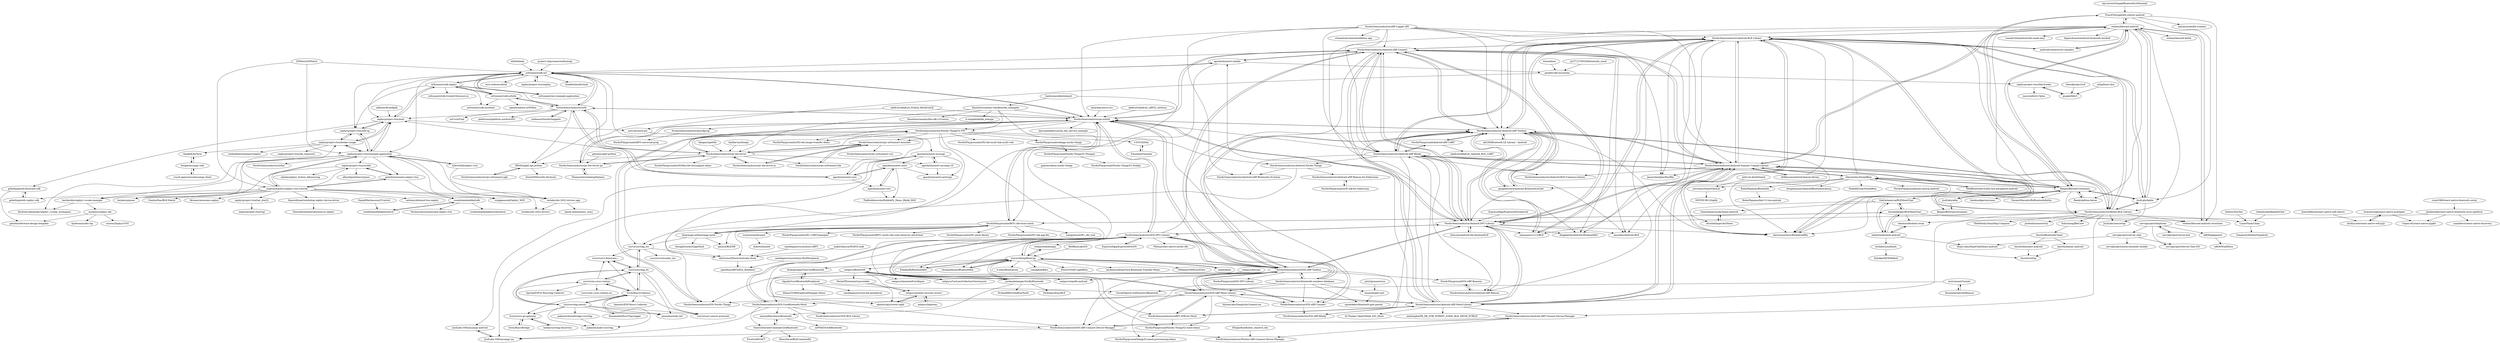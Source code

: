 digraph G {
"kai-morich/SimpleBluetoothLeTerminal" -> "PunchThrough/ble-starter-android" ["e"=1]
"nrfconnect/sdk-zephyr" -> "nrfconnect/sdk-nrfxlib"
"nrfconnect/sdk-zephyr" -> "nrfconnect/sdk-nrf"
"nrfconnect/sdk-zephyr" -> "nrfconnect/sdk-mcuboot"
"nrfconnect/sdk-zephyr" -> "zephyrproject-rtos/west"
"nrfconnect/sdk-zephyr" -> "nrfconnect/ncs-example-application"
"nrfconnect/sdk-zephyr" -> "zephyrproject-rtos/sdk-ng"
"nrfconnect/sdk-zephyr" -> "NordicSemiconductor/nrfx"
"nrfconnect/sdk-zephyr" -> "nrfconnect/sdk-trusted-firmware-m"
"nrfconnect/sdk-nrf" -> "nrfconnect/sdk-zephyr"
"nrfconnect/sdk-nrf" -> "nrfconnect/sdk-nrfxlib"
"nrfconnect/sdk-nrf" -> "mcu-tools/mcuboot" ["e"=1]
"nrfconnect/sdk-nrf" -> "zephyrproject-rtos/zephyr" ["e"=1]
"nrfconnect/sdk-nrf" -> "NordicSemiconductor/nrfx"
"nrfconnect/sdk-nrf" -> "zephyrproject-rtos/example-application"
"nrfconnect/sdk-nrf" -> "apache/mynewt-nimble" ["e"=1]
"nrfconnect/sdk-nrf" -> "NordicSemiconductor/pc-nrfutil"
"nrfconnect/sdk-nrf" -> "zephyrproject-rtos/west"
"nrfconnect/sdk-nrf" -> "bluekitchen/btstack" ["e"=1]
"nrfconnect/sdk-nrf" -> "NordicSemiconductor/Android-nRF-Connect"
"nrfconnect/sdk-nrf" -> "apache/mynewt-core" ["e"=1]
"nrfconnect/sdk-nrf" -> "IRNAS/ppk2-api-python"
"nrfconnect/sdk-nrf" -> "nrfconnect/ncs-example-application"
"nrfconnect/sdk-nrf" -> "zephyrproject-rtos/sdk-ng"
"NordicSemiconductor/Android-BLE-Library" -> "NordicSemiconductor/Android-Scanner-Compat-Library"
"NordicSemiconductor/Android-BLE-Library" -> "NordicSemiconductor/Android-nRF-Toolbox"
"NordicSemiconductor/Android-BLE-Library" -> "dariuszseweryn/RxAndroidBle" ["e"=1]
"NordicSemiconductor/Android-BLE-Library" -> "NordicSemiconductor/Android-nRF-Connect"
"NordicSemiconductor/Android-BLE-Library" -> "NordicSemiconductor/Kotlin-BLE-Library"
"NordicSemiconductor/Android-BLE-Library" -> "Jasonchenlijian/FastBle" ["e"=1]
"NordicSemiconductor/Android-BLE-Library" -> "NordicSemiconductor/Android-DFU-Library"
"NordicSemiconductor/Android-BLE-Library" -> "dingjikerbo/Android-BluetoothKit" ["e"=1]
"NordicSemiconductor/Android-BLE-Library" -> "NordicSemiconductor/Android-nRF-Blinky"
"NordicSemiconductor/Android-BLE-Library" -> "aicareles/Android-BLE" ["e"=1]
"NordicSemiconductor/Android-BLE-Library" -> "weliem/blessed-android"
"NordicSemiconductor/Android-BLE-Library" -> "JuulLabs/kable" ["e"=1]
"NordicSemiconductor/Android-BLE-Library" -> "android/connectivity-samples" ["e"=1]
"NordicSemiconductor/Android-BLE-Library" -> "xiaoyaoyou1212/BLE" ["e"=1]
"NordicSemiconductor/Android-BLE-Library" -> "NordicSemiconductor/Android-nRF-Mesh-Library"
"NordicPlayground/Nordic-Thingy52-mesh-demo" -> "NordicPlayground/thingy52-mesh-provisioning-demo"
"NordicSemiconductor/nRF-Logger-API" -> "NordicSemiconductor/Android-nRF-Toolbox"
"NordicSemiconductor/nRF-Logger-API" -> "NordicSemiconductor/Android-nRF-Blinky"
"NordicSemiconductor/nRF-Logger-API" -> "NordicSemiconductor/Android-nRF-Connect"
"NordicSemiconductor/nRF-Logger-API" -> "NordicSemiconductor/Android-Scanner-Compat-Library"
"NordicSemiconductor/nRF-Logger-API" -> "NordicSemiconductor/Android-nRF-Bluetooth-LE-Joiner"
"NordicSemiconductor/nRF-Logger-API" -> "NordicSemiconductor/Android-DFU-Library"
"NordicSemiconductor/nRF-Logger-API" -> "urbandroid-team/dontkillmy-app" ["e"=1]
"NordicSemiconductor/nRF-Logger-API" -> "NordicSemiconductor/Android-BLE-Library"
"NordicSemiconductor/nRF-Logger-API" -> "NordicSemiconductor/Android-nRF-Beacon"
"NordicSemiconductor/nRF-Logger-API" -> "NordicSemiconductor/pc-nrfutil"
"netguru/CarLensCollectionViewLayout" -> "netguru/BlueSwift" ["e"=1]
"NordicSemiconductor/pc-nrfconnect-ppk" -> "IRNAS/ppk2-api-python"
"zephyrproject-rtos/west" -> "zephyrproject-rtos/sdk-ng"
"zephyrproject-rtos/west" -> "zephyrproject-rtos/docker-image"
"zephyrproject-rtos/west" -> "zephyrproject-rtos/example-application"
"zephyrproject-rtos/west" -> "nrfconnect/sdk-zephyr"
"zephyrproject-rtos/west" -> "auto-pts/auto-pts"
"zephyrproject-rtos/west" -> "golioth/golioth-firmware-sdk"
"nrfconnect/sdk-nrfxlib" -> "nrfconnect/sdk-zephyr"
"nrfconnect/sdk-nrfxlib" -> "nrfconnect/sdk-mcuboot"
"nrfconnect/sdk-nrfxlib" -> "NordicSemiconductor/nrfx"
"nrfconnect/sdk-nrfxlib" -> "nrfconnect/sdk-nrf"
"nrfconnect/sdk-nrfxlib" -> "openthread/ot-nrf528xx" ["e"=1]
"zephyrproject-rtos/hal_stm32" -> "zephyrproject-rtos/lvgl"
"apache/mynewt-nimble" -> "nrfconnect/sdk-nrf" ["e"=1]
"apache/mynewt-nimble" -> "packetcraft-inc/stacks" ["e"=1]
"apache/mynewt-nimble" -> "NordicSemiconductor/nRF5-SDK-for-Mesh" ["e"=1]
"apache/mynewt-nimble" -> "NordicSemiconductor/Android-nRF-Connect" ["e"=1]
"IanHarvey/bluepy" -> "NordicSemiconductor/pc-ble-driver" ["e"=1]
"noble/bleno" -> "troystribling/BlueCap" ["e"=1]
"relatedcode/RelatedChat" -> "LunarFlash/Chaty" ["e"=1]
"hbldh/bleak" -> "nrfconnect/sdk-nrf" ["e"=1]
"alt236/Bluetooth-LE-Library---Android" -> "NordicSemiconductor/Android-nRF-Toolbox" ["e"=1]
"thesofproject/sof" -> "google/liblc3" ["e"=1]
"NordicSemiconductor/nRF5-SDK-for-Mesh" -> "NordicSemiconductor/Android-nRF-Mesh-Library"
"NordicSemiconductor/nRF5-SDK-for-Mesh" -> "NordicSemiconductor/IOS-nRF-Mesh-Library"
"NordicSemiconductor/nRF5-SDK-for-Mesh" -> "NordicPlayground/Nordic-Thingy52-mesh-demo"
"weliem/blessed-android" -> "weliem/blessed-android-coroutines"
"weliem/blessed-android" -> "NordicSemiconductor/Android-BLE-Library"
"weliem/blessed-android" -> "JuulLabs/kable" ["e"=1]
"weliem/blessed-android" -> "PunchThrough/ble-starter-android"
"weliem/blessed-android" -> "NordicSemiconductor/Android-Scanner-Compat-Library"
"weliem/blessed-android" -> "weliem/blessed-kotlin"
"weliem/blessed-android" -> "dariuszseweryn/RxAndroidBle" ["e"=1]
"weliem/blessed-android" -> "Beepiz/BleGattCoroutines"
"weliem/blessed-android" -> "android/connectivity-samples" ["e"=1]
"weliem/blessed-android" -> "NordicSemiconductor/Android-nRF-Blinky"
"weliem/blessed-android" -> "NordicSemiconductor/Kotlin-BLE-Library"
"weliem/blessed-android" -> "Reedyuk/blue-falcon" ["e"=1]
"weliem/blessed-android" -> "LeandroSQ/android-ble-made-easy"
"weliem/blessed-android" -> "NordicSemiconductor/Android-nRF-Toolbox"
"weliem/blessed-android" -> "bignerdranch/android-bluetooth-testbed" ["e"=1]
"Beepiz/BleGattCoroutines" -> "JuulLabs/able"
"Beepiz/BleGattCoroutines" -> "JuulLabs/kable" ["e"=1]
"Beepiz/BleGattCoroutines" -> "Beepiz/BleScanCoroutines"
"Beepiz/BleGattCoroutines" -> "PunchThrough/ble-starter-android"
"Beepiz/BleGattCoroutines" -> "iDevicesInc/SweetBlue"
"Beepiz/BleGattCoroutines" -> "Reedyuk/blue-falcon" ["e"=1]
"Beepiz/BleGattCoroutines" -> "weliem/blessed-android-coroutines"
"Beepiz/BleGattCoroutines" -> "NordicSemiconductor/Android-Scanner-Compat-Library"
"Beepiz/BleGattCoroutines" -> "NordicSemiconductor/Android-BLE-Library"
"Beepiz/BleGattCoroutines" -> "weliem/blessed-android"
"Beepiz/BleGattCoroutines" -> "dariuszseweryn/RxAndroidBle" ["e"=1]
"Beepiz/BleGattCoroutines" -> "fondesa/kpermissions" ["e"=1]
"Beepiz/BleGattCoroutines" -> "VincentMasselis/RxBluetoothKotlin"
"ruuvi/com.ruuvi.station" -> "ruuvi/com.ruuvi.station.ios"
"ruuvi/com.ruuvi.station" -> "ruuvi/ruuvi.firmware.c"
"ruuvi/com.ruuvi.station" -> "ruuvi/ruuvitag_fw"
"ruuvi/com.ruuvi.station" -> "Scrin/RuuviCollector"
"ruuvi/com.ruuvi.station" -> "hpirila/ESP32-Ruuvitag-Collector"
"NordicSemiconductor/IOS-nRF-Mesh-Library" -> "NordicSemiconductor/Android-nRF-Mesh-Library"
"NordicSemiconductor/IOS-nRF-Mesh-Library" -> "NordicSemiconductor/nRF5-SDK-for-Mesh"
"NordicSemiconductor/IOS-nRF-Mesh-Library" -> "NordicSemiconductor/IOS-nRF-Toolbox"
"NordicSemiconductor/IOS-nRF-Mesh-Library" -> "NordicSemiconductor/IOS-DFU-Library"
"NordicSemiconductor/IOS-nRF-Mesh-Library" -> "NordicPlayground/Nordic-Thingy52-mesh-demo"
"NordicSemiconductor/IOS-nRF-Mesh-Library" -> "NordicSemiconductor/IOS-Nordic-Thingy"
"NordicSemiconductor/IOS-nRF-Mesh-Library" -> "NordicSemiconductor/IOS-CoreBluetooth-Mock"
"NordicSemiconductor/IOS-nRF-Mesh-Library" -> "NordicSemiconductor/IOS-nRF-Connect"
"NordicSemiconductor/IOS-nRF-Mesh-Library" -> "SiliconLabs/SimplicityConnect-ios" ["e"=1]
"NordicSemiconductor/IOS-nRF-Mesh-Library" -> "NordicPlayground/thingy52-mesh-provisioning-demo"
"NordicSemiconductor/Android-nRF-Mesh-Library" -> "NordicSemiconductor/IOS-nRF-Mesh-Library"
"NordicSemiconductor/Android-nRF-Mesh-Library" -> "NordicSemiconductor/nRF5-SDK-for-Mesh"
"NordicSemiconductor/Android-nRF-Mesh-Library" -> "NordicSemiconductor/Android-Scanner-Compat-Library"
"NordicSemiconductor/Android-nRF-Mesh-Library" -> "NordicSemiconductor/Android-DFU-Library"
"NordicSemiconductor/Android-nRF-Mesh-Library" -> "NordicSemiconductor/Android-BLE-Library"
"NordicSemiconductor/Android-nRF-Mesh-Library" -> "NordicSemiconductor/Android-nRF-Toolbox"
"NordicSemiconductor/Android-nRF-Mesh-Library" -> "NordicSemiconductor/Android-nRF-Connect"
"NordicSemiconductor/Android-nRF-Mesh-Library" -> "NordicSemiconductor/Android-nRF-Blinky"
"NordicSemiconductor/Android-nRF-Mesh-Library" -> "NordicSemiconductor/Android-nRF-Connect-Device-Manager"
"NordicSemiconductor/Android-nRF-Mesh-Library" -> "NordicSemiconductor/Kotlin-BLE-Library"
"NordicSemiconductor/Android-nRF-Mesh-Library" -> "xiaolongba/HX_DK_FOR_NORDIC_52840_BLE_MESH_PUBLIC" ["e"=1]
"NordicSemiconductor/Android-nRF-Mesh-Library" -> "apache/mynewt-nimble" ["e"=1]
"NordicSemiconductor/Android-nRF-Mesh-Library" -> "Ai-Thinker-Open/Telink_SIG_Mesh" ["e"=1]
"zephyrproject-rtos/docker-image" -> "zephyrproject-rtos/example-application"
"zephyrproject-rtos/docker-image" -> "thedjnK/AuTerm"
"zephyrproject-rtos/docker-image" -> "zephyrproject-rtos/sdk-ng"
"zephyrproject-rtos/docker-image" -> "embeddedcontainers/zephyr"
"zephyrproject-rtos/docker-image" -> "zephyrproject-rtos/west"
"zephyrproject-rtos/docker-image" -> "zephyrproject-rtos/hal_espressif"
"pakastin/homebridge-ruuvitag" -> "pakastin/node-ruuvitag"
"JuulLabs-OSS/mcumgr-android" -> "JuulLabs-OSS/mcumgr-ios"
"zephyrproject-rtos/zscilib" -> "ubieda/zephyr_button_debouncing"
"zephyrproject-rtos/zscilib" -> "teslabs/spinner"
"zephyrproject-rtos/zscilib" -> "golioth/awesome-zephyr-rtos"
"zephyrproject-rtos/zscilib" -> "albsod/pinetime-hypnos" ["e"=1]
"servalproject/batphone" -> "servalproject/serval-dna"
"servalproject/batphone" -> "servalproject/serval_chat"
"servalproject/batphone" -> "servalproject/Serval-Chat-iOS"
"servalproject/batphone" -> "n8fr8/gilgamesh"
"JuulLabs/able" -> "Beepiz/BleGattCoroutines"
"JuulLabs/able" -> "Beepiz/BleScanCoroutines"
"kirillzyusko/react-native-wifi-p2p" -> "lwansbrough/react-native-multipeer"
"NordicPlayground/Nordic-Thingy52-Thingyjs" -> "gamnes/alexa-nordic-thingy"
"NordicPlayground/Nordic-Thingy52-Thingyjs" -> "NordicPlayground/Nordic-Thingy52-Nodejs"
"I-SYST/EHAL" -> "IOsonata/IOsonata"
"IOsonata/IOsonata" -> "I-SYST/EHAL"
"netguru/BlueSwift" -> "netguru/repolib-android"
"netguru/BlueSwift" -> "netguru/mobile-security-review"
"netguru/BlueSwift" -> "netguru/CarLensCollectionViewLayout" ["e"=1]
"netguru/BlueSwift" -> "netguru/AnimatedCardInput"
"netguru/BlueSwift" -> "MichalTKwiecien/Layoutable"
"netguru/BlueSwift" -> "akashivskyy/wwdc-sight"
"netguru/BlueSwift" -> "jordanebelanger/SwiftyBluetooth"
"netguru/Kissme" -> "netguru/repolib-android" ["e"=1]
"ThomasGerstenberg/blatann" -> "NordicSemiconductor/pc-ble-driver-py"
"NordicSemiconductor/nrfx" -> "nrfconnect/sdk-nrfxlib"
"NordicSemiconductor/nrfx" -> "nrfconnect/sdk-nrf"
"NordicSemiconductor/nrfx" -> "andenore/NordicSnippets" ["e"=1]
"NordicSemiconductor/nrfx" -> "nrf-rs/nrf-hal" ["e"=1]
"NordicSemiconductor/nrfx" -> "apache/mynewt-core" ["e"=1]
"NordicSemiconductor/nrfx" -> "IRNAS/ppk2-api-python"
"NordicSemiconductor/nrfx" -> "NordicSemiconductor/pc-nrfutil"
"NordicSemiconductor/nrfx" -> "NordicSemiconductor/pc-ble-driver"
"NordicSemiconductor/nrfx" -> "platformio/platform-nordicnrf52" ["e"=1]
"NordicSemiconductor/nrfx" -> "zephyrproject-rtos/west"
"apache/mynewt-mcumgr" -> "apache/mynewt-mcumgr-cli"
"apache/mynewt-mcumgr" -> "apache/mynewt-newtmgr"
"apache/mynewt-mcumgr" -> "JuulLabs-OSS/mcumgr-android"
"apache/mynewt-mcumgr" -> "JuulLabs-OSS/mcumgr-ios"
"apache/mynewt-mcumgr" -> "apache/mynewt-newt"
"Decemberlabs/AltBeacon" -> "Instrument/Vicinity"
"tylerwhall/zephyr-rust" -> "zephyrproject-rtos/example-application" ["e"=1]
"tylerwhall/zephyr-rust" -> "teslabs/zds-2022-drivers-app" ["e"=1]
"crownstone/bluenet" -> "dobots/bluenet"
"movisens/SmartGattLib" -> "SINTEF-9012/bglib"
"servalproject/serval-dna" -> "servalproject/batphone"
"JuulLabs-OSS/mcumgr-ios" -> "JuulLabs-OSS/mcumgr-android"
"packetcraft-inc/stacks" -> "zephyrproject-rtos/liblc3codec"
"packetcraft-inc/stacks" -> "auto-pts/auto-pts"
"apache/mynewt-mcumgr-cli" -> "apache/mynewt-mcumgr"
"apache/mynewt-mcumgr-cli" -> "apache/mynewt-newtmgr"
"Instrument/Vicinity" -> "Decemberlabs/AltBeacon"
"Instrument/Vicinity" -> "SocialObjects-Software/LGBluetooth"
"ruuvi/ruuvi.firmware.c" -> "ruuvi/ruuvitag_fw"
"MichalTKwiecien/Layoutable" -> "akashivskyy/wwdc-sight"
"MichalTKwiecien/Layoutable" -> "netguru/mobile-security-review"
"netguru/mobile-security-review" -> "netguru/highway"
"netguru/mobile-security-review" -> "akashivskyy/wwdc-sight"
"netguru/highway" -> "netguru/mobile-security-review"
"akashivskyy/wwdc-sight" -> "netguru/mobile-security-review"
"DanielMartensson/CControl" -> "swedishembedded/control" ["e"=1]
"PhilipsHue/flutter_reactive_ble" -> "NordicSemiconductor/Flutter-nRF-Connect-Device-Manager" ["e"=1]
"AltBeacon/android-beacon-library" -> "NordicSemiconductor/Android-BLE-Library" ["e"=1]
"AltBeacon/android-beacon-library" -> "NordicSemiconductor/Android-Scanner-Compat-Library" ["e"=1]
"googlearchive/android-BluetoothLeGatt" -> "NordicSemiconductor/Android-nRF-Toolbox" ["e"=1]
"googlearchive/android-BluetoothLeGatt" -> "NordicSemiconductor/Android-nRF-Connect" ["e"=1]
"googlearchive/android-BluetoothLeGatt" -> "NordicSemiconductor/Android-DFU-Library" ["e"=1]
"NordicPlayground/nRF51-ble-bcast-mesh" -> "aanon4/BLEMP"
"NordicPlayground/nRF51-ble-bcast-mesh" -> "bluerange-io/bluerange-mesh"
"NordicPlayground/nRF51-ble-bcast-mesh" -> "NordicSemiconductor/pc-nrfutil"
"NordicPlayground/nRF51-ble-bcast-mesh" -> "NordicPlayground/nrf51-UART-examples"
"NordicPlayground/nRF51-ble-bcast-mesh" -> "chrisballinger/BLEMeshChat"
"NordicPlayground/nRF51-ble-bcast-mesh" -> "NordicPlayground/nRF51-multi-role-conn-observer-advertiser"
"NordicPlayground/nRF51-ble-bcast-mesh" -> "NordicPlayground/nrf51-pwm-library"
"NordicPlayground/nRF51-ble-bcast-mesh" -> "ruuvi/ruuvitag_hw"
"NordicPlayground/nRF51-ble-bcast-mesh" -> "crownstone/bluenet"
"NordicPlayground/nRF51-ble-bcast-mesh" -> "NordicPlayground/nrf51-ble-app-lbs"
"NordicPlayground/nRF51-ble-bcast-mesh" -> "xiongyihui/nrf51_dfu_tool"
"NordicPlayground/nRF51-ble-bcast-mesh" -> "electronut/ElectronutLabs-bluey"
"NordicSemiconductor/Android-nRF-Connect" -> "NordicSemiconductor/Android-nRF-Toolbox"
"NordicSemiconductor/Android-nRF-Connect" -> "NordicSemiconductor/Android-BLE-Library"
"NordicSemiconductor/Android-nRF-Connect" -> "NordicSemiconductor/Android-DFU-Library"
"NordicSemiconductor/Android-nRF-Connect" -> "NordicSemiconductor/Android-Scanner-Compat-Library"
"NordicSemiconductor/Android-nRF-Connect" -> "NordicSemiconductor/pc-nrfutil"
"NordicSemiconductor/Android-nRF-Connect" -> "Jasonchenlijian/FastBle" ["e"=1]
"NordicSemiconductor/Android-nRF-Connect" -> "googlearchive/android-BluetoothLeGatt" ["e"=1]
"NordicSemiconductor/Android-nRF-Connect" -> "aicareles/Android-BLE" ["e"=1]
"NordicSemiconductor/Android-nRF-Connect" -> "dingjikerbo/Android-BluetoothKit" ["e"=1]
"NordicSemiconductor/Android-nRF-Connect" -> "NordicSemiconductor/Android-nRF-Blinky"
"NordicSemiconductor/Android-nRF-Connect" -> "apache/mynewt-nimble" ["e"=1]
"NordicSemiconductor/Android-nRF-Connect" -> "dariuszseweryn/RxAndroidBle" ["e"=1]
"NordicSemiconductor/Android-nRF-Connect" -> "NordicSemiconductor/IOS-nRF-Toolbox"
"NordicSemiconductor/Android-nRF-Connect" -> "NordicSemiconductor/Android-nRF-Mesh-Library"
"NordicSemiconductor/Android-nRF-Connect" -> "NordicSemiconductor/IOS-nRF-Connect"
"android/connectivity-samples" -> "NordicSemiconductor/Android-BLE-Library" ["e"=1]
"android/connectivity-samples" -> "weliem/blessed-android" ["e"=1]
"JuulLabs/kable" -> "Beepiz/BleGattCoroutines" ["e"=1]
"JuulLabs/kable" -> "JuulLabs/sensortag" ["e"=1]
"JuulLabs/kable" -> "NordicSemiconductor/Kotlin-BLE-Library" ["e"=1]
"JuulLabs/kable" -> "NordicSemiconductor/Android-BLE-Library" ["e"=1]
"JuulLabs/kable" -> "weliem/blessed-android" ["e"=1]
"NordicSemiconductor/IOS-nRF-Connect-Device-Manager" -> "NordicSemiconductor/Android-nRF-Connect-Device-Manager"
"NordicSemiconductor/IOS-nRF-Connect-Device-Manager" -> "JuulLabs-OSS/mcumgr-ios"
"NordicSemiconductor/IOS-nRF-Connect-Device-Manager" -> "NordicSemiconductor/Flutter-nRF-Connect-Device-Manager"
"baiduwearable/duband" -> "TexasInstruments-Sandbox/ble_examples" ["e"=1]
"baiduwearable/duband" -> "NordicPlayground/nRF51-ble-bcast-mesh" ["e"=1]
"project-chip/connectedhomeip" -> "nrfconnect/sdk-nrf" ["e"=1]
"iDevicesInc/SweetBlue" -> "NordicPlayground/puck-central-android" ["e"=1]
"iDevicesInc/SweetBlue" -> "NordicSemiconductor/Android-Scanner-Compat-Library"
"iDevicesInc/SweetBlue" -> "dariuszseweryn/RxAndroidBle" ["e"=1]
"iDevicesInc/SweetBlue" -> "RobotPajamas/Blueteeth"
"iDevicesInc/SweetBlue" -> "Beepiz/BleGattCoroutines"
"iDevicesInc/SweetBlue" -> "movisens/SmartGattLib"
"iDevicesInc/SweetBlue" -> "NordicSemiconductor/Android-BLE-Library"
"iDevicesInc/SweetBlue" -> "douglasjunior/AndroidBluetoothLibrary" ["e"=1]
"iDevicesInc/SweetBlue" -> "googlearchive/android-BluetoothLeGatt" ["e"=1]
"iDevicesInc/SweetBlue" -> "WebBluetoothCG/ble-test-peripheral-android" ["e"=1]
"iDevicesInc/SweetBlue" -> "HubbellCorp/SweetBlue"
"NordicSemiconductor/bluetooth-numbers-database" -> "NordicSemiconductor/IOS-nRF-Toolbox"
"NordicSemiconductor/bluetooth-numbers-database" -> "NordicSemiconductor/IOS-nRF-Connect"
"NordicSemiconductor/bluetooth-numbers-database" -> "NordicSemiconductor/IOS-DFU-Library"
"NordicSemiconductor/bluetooth-numbers-database" -> "oesmith/gatt-xml"
"NordicSemiconductor/bluetooth-numbers-database" -> "NordicSemiconductor/IOS-nRF-Connect-Device-Manager"
"NordicSemiconductor/bluetooth-numbers-database" -> "NordicSemiconductor/pc-nrfutil"
"NordicSemiconductor/bluetooth-numbers-database" -> "sputnikdev/bluetooth-gatt-parser"
"NordicSemiconductor/bluetooth-numbers-database" -> "NordicSemiconductor/IOS-nRF-Mesh-Library"
"Reedyuk/blue-falcon" -> "Beepiz/BleGattCoroutines" ["e"=1]
"troystribling/BlueCap" -> "Polidea/RxBluetoothKit" ["e"=1]
"troystribling/BlueCap" -> "rhummelmose/BluetoothKit" ["e"=1]
"troystribling/BlueCap" -> "steamclock/bluejay" ["e"=1]
"troystribling/BlueCap" -> "jordanebelanger/SwiftyBluetooth"
"troystribling/BlueCap" -> "e-sites/Bluetonium"
"troystribling/BlueCap" -> "NordicSemiconductor/IOS-DFU-Library"
"troystribling/BlueCap" -> "1amageek/Bleu" ["e"=1]
"troystribling/BlueCap" -> "Pluto-Y/Swift-LightBlue"
"troystribling/BlueCap" -> "kickingvegas/YmsCoreBluetooth"
"troystribling/BlueCap" -> "NordicSemiconductor/IOS-nRF-Toolbox"
"troystribling/BlueCap" -> "netguru/BlueSwift"
"troystribling/BlueCap" -> "mickmaccallum/Core-Bluetooth-Transfer-Demo"
"troystribling/BlueCap" -> "MillmanY/MMCardView" ["e"=1]
"troystribling/BlueCap" -> "noble/bleno" ["e"=1]
"PunchThrough/ble-starter-android" -> "Beepiz/BleGattCoroutines"
"PunchThrough/ble-starter-android" -> "weliem/blessed-android"
"PunchThrough/ble-starter-android" -> "weliem/blessed-android-coroutines"
"PunchThrough/ble-starter-android" -> "JuulLabs/kable" ["e"=1]
"PunchThrough/ble-starter-android" -> "santansarah/ble-scanner"
"chrisballinger/BLEMeshChat" -> "OnlyInAmerica/BLEMeshChat"
"chrisballinger/BLEMeshChat" -> "udark/underdark-android"
"chrisballinger/BLEMeshChat" -> "udark/underdark-cocoa"
"chrisballinger/BLEMeshChat" -> "NordicPlayground/nRF51-ble-bcast-mesh"
"chrisballinger/BLEMeshChat" -> "LunarFlash/Chaty"
"sj15712795029/bluetooth_stack" -> "packetcraft-inc/stacks" ["e"=1]
"bluez/bluez" -> "packetcraft-inc/stacks" ["e"=1]
"NordicSemiconductor/IOS-CoreBluetooth-Mock" -> "StarryInternet/CombineCoreBluetooth"
"NordicSemiconductor/IOS-CoreBluetooth-Mock" -> "manolofdez/AsyncBluetooth"
"NordicSemiconductor/IOS-CoreBluetooth-Mock" -> "NordicSemiconductor/IOS-BLE-Library"
"NordicSemiconductor/IOS-CoreBluetooth-Mock" -> "NordicSemiconductor/IOS-DFU-Library"
"NordicSemiconductor/IOS-CoreBluetooth-Mock" -> "NordicSemiconductor/IOS-nRF-Connect-Device-Manager"
"NordicSemiconductor/IOS-CoreBluetooth-Mock" -> "JuulLabs-OSS/mcumgr-ios"
"sandeepmistry/arduino-BLEPeripheral" -> "sparkfun/nRF52832_Breakout" ["e"=1]
"JuanSeBestia/react-native-wifi-reborn" -> "kirillzyusko/react-native-wifi-p2p" ["e"=1]
"n8fr8/gilgamesh" -> "n8fr8/WindFarm"
"OnlyInAmerica/BLEMeshChat" -> "chrisballinger/BLEMeshChat"
"OnlyInAmerica/BLEMeshChat" -> "udark/underdark-android"
"OnlyInAmerica/BLEMeshChat" -> "OnlyInAmerica/AirShare-Android"
"OnlyInAmerica/BLEMeshChat" -> "chrisballinger/AirShare"
"ptx2/gymnasticon" -> "oesmith/gatt-xml" ["e"=1]
"NordicSemiconductor/Android-nRF-Connect-Device-Manager" -> "NordicSemiconductor/IOS-nRF-Connect-Device-Manager"
"NordicSemiconductor/Android-nRF-Connect-Device-Manager" -> "NordicSemiconductor/Flutter-nRF-Connect-Device-Manager"
"balda/ruuvitag-discovery" -> "Scrin/ruuvi-go-gateway"
"NordicSemiconductor/Android-nRF-Toolbox" -> "NordicSemiconductor/Android-DFU-Library"
"NordicSemiconductor/Android-nRF-Toolbox" -> "NordicSemiconductor/Android-nRF-Connect"
"NordicSemiconductor/Android-nRF-Toolbox" -> "NordicSemiconductor/Android-BLE-Library"
"NordicSemiconductor/Android-nRF-Toolbox" -> "NordicSemiconductor/Android-Scanner-Compat-Library"
"NordicSemiconductor/Android-nRF-Toolbox" -> "NordicSemiconductor/Android-nRF-Blinky"
"NordicSemiconductor/Android-nRF-Toolbox" -> "NordicSemiconductor/IOS-nRF-Toolbox"
"NordicSemiconductor/Android-nRF-Toolbox" -> "NordicPlayground/Android-nRF-UART"
"NordicSemiconductor/Android-nRF-Toolbox" -> "NordicSemiconductor/pc-nrfutil"
"NordicSemiconductor/Android-nRF-Toolbox" -> "xiaoyaoyou1212/BLE" ["e"=1]
"NordicSemiconductor/Android-nRF-Toolbox" -> "dariuszseweryn/RxAndroidBle" ["e"=1]
"NordicSemiconductor/Android-nRF-Toolbox" -> "googlearchive/android-BluetoothLeGatt" ["e"=1]
"NordicSemiconductor/Android-nRF-Toolbox" -> "NordicSemiconductor/Kotlin-BLE-Library"
"NordicSemiconductor/Android-nRF-Toolbox" -> "alt236/Bluetooth-LE-Library---Android" ["e"=1]
"NordicSemiconductor/Android-nRF-Toolbox" -> "aicareles/Android-BLE" ["e"=1]
"NordicSemiconductor/Android-nRF-Toolbox" -> "dingjikerbo/Android-BluetoothKit" ["e"=1]
"NordicSemiconductor/Android-DFU-Library" -> "NordicSemiconductor/Android-nRF-Toolbox"
"NordicSemiconductor/Android-DFU-Library" -> "NordicSemiconductor/IOS-DFU-Library"
"NordicSemiconductor/Android-DFU-Library" -> "NordicSemiconductor/Android-Scanner-Compat-Library"
"NordicSemiconductor/Android-DFU-Library" -> "NordicSemiconductor/Android-nRF-Connect"
"NordicSemiconductor/Android-DFU-Library" -> "NordicSemiconductor/Android-BLE-Library"
"NordicSemiconductor/Android-DFU-Library" -> "NordicSemiconductor/IOS-nRF-Toolbox"
"NordicSemiconductor/Android-DFU-Library" -> "dariuszseweryn/RxAndroidBle" ["e"=1]
"NordicSemiconductor/Android-DFU-Library" -> "litesuits/android-lite-bluetoothLE" ["e"=1]
"NordicSemiconductor/Android-DFU-Library" -> "NordicSemiconductor/Android-nRF-Mesh-Library"
"NordicSemiconductor/Android-DFU-Library" -> "NordicSemiconductor/pc-nrfutil"
"NordicSemiconductor/Android-DFU-Library" -> "NordicSemiconductor/Android-nRF-Blinky"
"NordicSemiconductor/Android-DFU-Library" -> "NordicSemiconductor/Android-nRF-Beacon"
"NordicSemiconductor/Android-DFU-Library" -> "aicareles/Android-BLE" ["e"=1]
"NordicSemiconductor/Android-DFU-Library" -> "dingjikerbo/Android-BluetoothKit" ["e"=1]
"NordicSemiconductor/Android-DFU-Library" -> "xiaoyaoyou1212/BLE" ["e"=1]
"NordicSemiconductor/pc-nrfutil" -> "NordicSemiconductor/pc-ble-driver-py"
"NordicSemiconductor/pc-nrfutil" -> "NordicSemiconductor/pc-ble-driver"
"NordicSemiconductor/pc-nrfutil" -> "NordicSemiconductor/IOS-DFU-Library"
"NordicSemiconductor/pc-nrfutil" -> "NordicSemiconductor/pc-nrfconnect-launcher"
"NordicSemiconductor/pc-nrfutil" -> "NordicSemiconductor/Android-nRF-Connect"
"NordicSemiconductor/pc-nrfutil" -> "NordicPlayground/nRF51-ble-bcast-mesh"
"NordicSemiconductor/pc-nrfutil" -> "NordicSemiconductor/Android-nRF-Toolbox"
"NordicSemiconductor/pc-nrfutil" -> "NordicSemiconductor/pynrfjprog"
"NordicSemiconductor/pc-nrfutil" -> "NordicSemiconductor/Android-DFU-Library"
"NordicSemiconductor/pc-nrfutil" -> "bjornspockeli/custom_ble_service_example" ["e"=1]
"NordicSemiconductor/pc-nrfutil" -> "NordicSemiconductor/Nordic-Thingy52-FW"
"NordicSemiconductor/pc-nrfutil" -> "NordicSemiconductor/nrfx"
"NordicSemiconductor/pc-nrfutil" -> "NordicPlayground/nrf52-ble-image-transfer-demo" ["e"=1]
"NordicSemiconductor/pc-nrfutil" -> "NordicSemiconductor/IOS-nRF-Toolbox"
"NordicSemiconductor/pc-nrfutil" -> "nrfconnect/sdk-nrf"
"auto-pts/auto-pts" -> "apache/mynewt-mcumgr"
"RobotPajamas/Blueteeth" -> "RobotPajamas/ble113-ota-android"
"maksimdrachov/zephyr-rtos-tutorial" -> "golioth/awesome-zephyr-rtos"
"maksimdrachov/zephyr-rtos-tutorial" -> "fkromer/awesome-zephyr"
"maksimdrachov/zephyr-rtos-tutorial" -> "zephyrproject-rtos/example-application"
"maksimdrachov/zephyr-rtos-tutorial" -> "teslabs/zds-2022-drivers-app"
"maksimdrachov/zephyr-rtos-tutorial" -> "ShawnHymel/workshop-zephyr-device-driver"
"maksimdrachov/zephyr-rtos-tutorial" -> "teslabs/spinner"
"maksimdrachov/zephyr-rtos-tutorial" -> "zephyrproject-rtos/zscilib"
"maksimdrachov/zephyr-rtos-tutorial" -> "arduino/ArduinoCore-zephyr"
"maksimdrachov/zephyr-rtos-tutorial" -> "swedishembedded/sdk"
"maksimdrachov/zephyr-rtos-tutorial" -> "zephyrproject-rtos/hal_stm32"
"maksimdrachov/zephyr-rtos-tutorial" -> "zephyrproject-rtos/docker-image"
"maksimdrachov/zephyr-rtos-tutorial" -> "craigpeacock/Zephyr_WiFi"
"maksimdrachov/zephyr-rtos-tutorial" -> "beriberikix/zephyr-vscode-example"
"maksimdrachov/zephyr-rtos-tutorial" -> "CharlesDias/BLE-Watch"
"maksimdrachov/zephyr-rtos-tutorial" -> "golioth/golioth-zephyr-sdk"
"litesuits/android-lite-bluetoothLE" -> "NordicSemiconductor/Android-DFU-Library" ["e"=1]
"lwansbrough/react-native-multipeer" -> "kirillzyusko/react-native-wifi-p2p"
"lwansbrough/react-native-multipeer" -> "Uepaa-AG/react-native-p2pkit"
"zephyrproject-rtos/example-application" -> "zephyrproject-rtos/docker-image"
"zephyrproject-rtos/example-application" -> "teslabs/zds-2022-drivers-app"
"zephyrproject-rtos/example-application" -> "maksimdrachov/zephyr-rtos-tutorial"
"zephyrproject-rtos/example-application" -> "zephyrproject-rtos/west"
"zephyrproject-rtos/example-application" -> "zephyrproject-rtos/sdk-ng"
"zephyrproject-rtos/example-application" -> "zephyrproject-rtos/zscilib"
"zephyrproject-rtos/example-application" -> "tylerwhall/zephyr-rust" ["e"=1]
"zephyrproject-rtos/example-application" -> "KozhinovAlexander/zephyr_vscode_workspace"
"zephyrproject-rtos/example-application" -> "beriberikix/zephyr-vscode-example"
"zephyrproject-rtos/example-application" -> "craigpeacock/Zephyr_WiFi"
"zephyrproject-rtos/example-application" -> "teslabs/zds-2022-drivers"
"zephyrproject-rtos/example-application" -> "teslabs/spinner"
"zephyrproject-rtos/example-application" -> "golioth/awesome-zephyr-rtos"
"zephyrproject-rtos/example-application" -> "NordicSemiconductor/zcbor" ["e"=1]
"bluerange-io/bluerange-mesh" -> "NordicPlayground/nRF51-ble-bcast-mesh"
"bluerange-io/bluerange-mesh" -> "thoughtworks/GilgaMesh"
"bluerange-io/bluerange-mesh" -> "aanon4/BLEMP"
"bluerange-io/bluerange-mesh" -> "ruuvi/ruuvitag_hw"
"NordicSemiconductor/IOS-nRF-Toolbox" -> "NordicSemiconductor/IOS-DFU-Library"
"NordicSemiconductor/IOS-nRF-Toolbox" -> "NordicSemiconductor/Android-nRF-Toolbox"
"NordicSemiconductor/IOS-nRF-Toolbox" -> "NordicSemiconductor/IOS-nRF-Connect"
"NordicSemiconductor/IOS-nRF-Toolbox" -> "NordicSemiconductor/bluetooth-numbers-database"
"NordicSemiconductor/IOS-nRF-Toolbox" -> "NordicSemiconductor/Android-DFU-Library"
"NordicSemiconductor/IOS-nRF-Toolbox" -> "NordicSemiconductor/IOS-nRF-Mesh-Library"
"NordicSemiconductor/IOS-nRF-Toolbox" -> "NordicSemiconductor/pc-nrfutil"
"NordicSemiconductor/IOS-nRF-Toolbox" -> "NordicSemiconductor/IOS-CoreBluetooth-Mock"
"NordicSemiconductor/IOS-nRF-Toolbox" -> "NordicPlayground/IOS-DFU-Library"
"NordicSemiconductor/IOS-nRF-Toolbox" -> "NordicSemiconductor/iOS-nRF-Blinky"
"NordicSemiconductor/IOS-nRF-Toolbox" -> "NordicSemiconductor/IOS-Nordic-Thingy"
"NordicSemiconductor/IOS-nRF-Toolbox" -> "NordicSemiconductor/Android-nRF-Connect"
"NordicSemiconductor/IOS-nRF-Toolbox" -> "troystribling/BlueCap"
"NordicSemiconductor/IOS-nRF-Toolbox" -> "NordicSemiconductor/IOS-nRF-Connect-Device-Manager"
"NordicSemiconductor/IOS-nRF-Toolbox" -> "NordicPlayground/IOS-nRF-Beacons"
"IRNAS/ppk2-api-python" -> "hlord2000/nordic-lib-kicad"
"IRNAS/ppk2-api-python" -> "NordicSemiconductor/pc-nrfconnect-ppk"
"EspressifApp/EsptouchForAndroid" -> "NordicSemiconductor/Android-DFU-Library" ["e"=1]
"manolofdez/AsyncBluetooth" -> "StarryInternet/CombineCoreBluetooth"
"manolofdez/AsyncBluetooth" -> "exPHAT/SwiftBluetooth"
"ruuvi/ruuvitag_hw" -> "ruuvi/ruuvitag_fw"
"ruuvi/ruuvitag_hw" -> "ruuvi/ruuvitracker_hw"
"ruuvi/ruuvitag_hw" -> "ruuvi/ruuvi.firmware.c"
"ruuvi/ruuvitag_hw" -> "electronut/ElectronutLabs-bluey"
"ruuvi/ruuvitag_fw" -> "ruuvi/ruuvitag_hw"
"ruuvi/ruuvitag_fw" -> "ruuvi/ruuvi.firmware.c"
"ruuvi/ruuvitag_fw" -> "Scrin/RuuviCollector"
"ruuvi/ruuvitag_fw" -> "ojousima/node-red"
"ruuvi/ruuvitag_fw" -> "ttu/ruuvitag-sensor"
"ruuvi/ruuvitag_fw" -> "ruuvi/com.ruuvi.station"
"ruuvi/ruuvitag_fw" -> "ruuvi/ruuvi-sensor-protocols"
"NordicSemiconductor/pc-ble-driver" -> "NordicSemiconductor/pc-ble-driver-py"
"NordicSemiconductor/pc-ble-driver" -> "NordicSemiconductor/pc-ble-driver-js"
"NordicSemiconductor/pc-ble-driver" -> "NordicSemiconductor/pc-nrfutil"
"NordicSemiconductor/pc-ble-driver" -> "NordicSemiconductor/pc-nrfconnect-launcher"
"NordicSemiconductor/pc-ble-driver" -> "NordicSemiconductor/pc-nrfconnect-ble"
"NordicSemiconductor/pc-ble-driver" -> "NordicSemiconductor/Nordic-Thingy52-FW"
"NordicSemiconductor/pc-ble-driver" -> "apache/mynewt-mcumgr-cli"
"NordicSemiconductor/pc-ble-driver" -> "NordicPlayground/nrf528xx-ble-throughput-demo"
"NordicSemiconductor/pc-ble-driver" -> "IRNAS/ppk2-api-python"
"NordicSemiconductor/pc-ble-driver" -> "NordicSemiconductor/nrfx"
"EspressifApp/EsptouchForIOS" -> "NordicSemiconductor/IOS-DFU-Library" ["e"=1]
"adafruit/Adafruit_Python_BluefruitLE" -> "NordicSemiconductor/pc-ble-driver-py" ["e"=1]
"adafruit/Adafruit_Python_BluefruitLE" -> "NordicSemiconductor/pc-nrfutil" ["e"=1]
"StarryInternet/CombineCoreBluetooth" -> "Henryforce/BLECombineKit"
"StarryInternet/CombineCoreBluetooth" -> "manolofdez/AsyncBluetooth"
"StarryInternet/CombineCoreBluetooth" -> "PureSwift/GATT" ["e"=1]
"WebBluetoothCG/ble-test-peripheral-android" -> "OnlyInAmerica/BLEMeshChat" ["e"=1]
"WebBluetoothCG/ble-test-peripheral-android" -> "iDevicesInc/SweetBlue" ["e"=1]
"zephyrproject-rtos/liblc3codec" -> "marzzzello/LC3plus"
"zephyrproject-rtos/liblc3codec" -> "google/liblc3"
"NordicSemiconductor/Android-nRF-Beacon" -> "NordicPlayground/IOS-nRF-Beacons"
"NordicPlayground/IOS-nRF-Beacons" -> "NordicSemiconductor/Android-nRF-Beacon"
"golioth/golioth-zephyr-sdk" -> "golioth/golioth-firmware-sdk"
"chrisballinger/AirShare" -> "OnlyInAmerica/AirShare-Android"
"weliem/blessed-android-coroutines" -> "weliem/blessed-android"
"OnlyInAmerica/AirShare-Android" -> "chrisballinger/AirShare"
"apache/mynewt-core" -> "apache/mynewt-newt" ["e"=1]
"apache/mynewt-core" -> "apache/mynewt-mcumgr" ["e"=1]
"apache/mynewt-core" -> "NordicSemiconductor/nrfx" ["e"=1]
"apache/mynewt-core" -> "apache/mynewt-site" ["e"=1]
"apache/mynewt-core" -> "zephyrproject-rtos/west" ["e"=1]
"NordicSemiconductor/Android-nRF-Blinky" -> "NordicSemiconductor/Android-Scanner-Compat-Library"
"NordicSemiconductor/Android-nRF-Blinky" -> "NordicSemiconductor/Android-nRF-Toolbox"
"NordicSemiconductor/Android-nRF-Blinky" -> "NordicSemiconductor/Android-BLE-Library"
"NordicSemiconductor/Android-nRF-Blinky" -> "NordicSemiconductor/Kotlin-BLE-Library"
"NordicSemiconductor/Android-nRF-Blinky" -> "NordicSemiconductor/iOS-nRF-Blinky"
"NordicSemiconductor/Android-nRF-Blinky" -> "NordicSemiconductor/Android-BLE-Common-Library"
"NordicSemiconductor/Android-nRF-Blinky" -> "NordicPlayground/Android-nRF-UART"
"NordicSemiconductor/Android-nRF-Blinky" -> "NordicSemiconductor/Android-nRF-Bluetooth-LE-Joiner"
"NordicSemiconductor/Android-nRF-Blinky" -> "NordicSemiconductor/Android-DFU-Library"
"NordicSemiconductor/Android-nRF-Blinky" -> "NordicSemiconductor/Android-Nordic-Thingy"
"NordicSemiconductor/Android-nRF-Blinky" -> "NordicSemiconductor/Android-nRF-Beacon"
"NordicSemiconductor/Android-nRF-Blinky" -> "NordicSemiconductor/Android-nRF-Connect"
"NordicSemiconductor/Android-nRF-Blinky" -> "NordicSemiconductor/pc-nrfutil"
"rhummelmose/BluetoothKit" -> "troystribling/BlueCap" ["e"=1]
"NordicSemiconductor/Android-Scanner-Compat-Library" -> "NordicSemiconductor/Android-BLE-Library"
"NordicSemiconductor/Android-Scanner-Compat-Library" -> "NordicSemiconductor/Android-nRF-Toolbox"
"NordicSemiconductor/Android-Scanner-Compat-Library" -> "NordicSemiconductor/Android-nRF-Blinky"
"NordicSemiconductor/Android-Scanner-Compat-Library" -> "NordicSemiconductor/Android-DFU-Library"
"NordicSemiconductor/Android-Scanner-Compat-Library" -> "NordicSemiconductor/Android-nRF-Connect"
"NordicSemiconductor/Android-Scanner-Compat-Library" -> "dariuszseweryn/RxAndroidBle" ["e"=1]
"NordicSemiconductor/Android-Scanner-Compat-Library" -> "weliem/blessed-android"
"NordicSemiconductor/Android-Scanner-Compat-Library" -> "iDevicesInc/SweetBlue"
"NordicSemiconductor/Android-Scanner-Compat-Library" -> "NordicSemiconductor/Android-nRF-Mesh-Library"
"NordicSemiconductor/Android-Scanner-Compat-Library" -> "Beepiz/BleGattCoroutines"
"NordicSemiconductor/Android-Scanner-Compat-Library" -> "NordicSemiconductor/Kotlin-BLE-Library"
"NordicSemiconductor/Android-Scanner-Compat-Library" -> "AltBeacon/android-beacon-library" ["e"=1]
"NordicSemiconductor/Android-Scanner-Compat-Library" -> "NordicSemiconductor/Android-BLE-Common-Library"
"NordicSemiconductor/Android-Scanner-Compat-Library" -> "xiaoyaoyou1212/BLE" ["e"=1]
"NordicSemiconductor/Android-Scanner-Compat-Library" -> "Jasonchenlijian/FastBle" ["e"=1]
"apache/mynewt-newt" -> "apache/mynewt-site"
"apache/mynewt-newt" -> "apache/mynewt-newtmgr"
"apache/mynewt-newt" -> "TheBubbleworks/BubblePy_Demo_Blinkt_BLE"
"apache/mynewt-newt" -> "apache/mynewt-core" ["e"=1]
"NordicSemiconductor/pc-nrfconnect-ble" -> "NordicSemiconductor/pc-nrfconnect-launcher"
"udark/underdark-android" -> "udark/underdark-cocoa"
"udark/underdark-android" -> "OnlyInAmerica/BLEMeshChat"
"udark/underdark-android" -> "chrisballinger/BLEMeshChat"
"udark/underdark-android" -> "Hype-Labs/HypeChatDemo.android"
"udark/underdark-android" -> "drulabs/LocalDash"
"udark/underdark-cocoa" -> "udark/underdark-android"
"intel-iot-devkit/tinyb" -> "movisens/SmartGattLib" ["e"=1]
"teslabs/zds-2022-drivers-app" -> "teslabs/zds-2022-drivers"
"teslabs/zds-2022-drivers-app" -> "bjarki-andreasen/c_story"
"golioth/awesome-zephyr-rtos" -> "maksimdrachov/zephyr-rtos-tutorial"
"golioth/awesome-zephyr-rtos" -> "swedishembedded/sdk"
"golioth/awesome-zephyr-rtos" -> "zephyrproject-rtos/zscilib"
"ulfalizer/Kconfiglib" -> "zephyrproject-rtos/west" ["e"=1]
"andenore/NordicSnippets" -> "NordicSemiconductor/nrfx" ["e"=1]
"google/liblc3" -> "zephyrproject-rtos/liblc3codec"
"boogie/mcumgr-web" -> "thedjnK/AuTerm"
"boogie/mcumgr-web" -> "vouch-opensource/mcumgr-client"
"NordicPlayground/Android-nRF-UART" -> "adafruit/Adafruit_Android_BLE_UART" ["e"=1]
"NordicPlayground/Android-nRF-UART" -> "NordicSemiconductor/Android-nRF-Blinky"
"NordicPlayground/Android-nRF-UART" -> "NordicSemiconductor/Android-nRF-Toolbox"
"NordicSemiconductor/pc-ble-driver-js" -> "NordicSemiconductor/pc-ble-driver"
"NordicSemiconductor/pc-ble-driver-js" -> "NordicSemiconductor/pc-nrfconnect-launcher"
"Scrin/ruuvi-go-gateway" -> "Scrin/RuuviBridge"
"Scrin/ruuvi-go-gateway" -> "balda/ruuvitag-discovery"
"zhzc0x/linechart-android" -> "zhzc0x/cxhttp"
"Scrin/RuuviBridge" -> "Scrin/ruuvi-go-gateway"
"zhzc0x/banner-android" -> "zhzc0x/cxhttp"
"dariuszseweryn/RxAndroidBle" -> "NordicSemiconductor/Android-BLE-Library" ["e"=1]
"dariuszseweryn/RxAndroidBle" -> "NordicSemiconductor/Android-Scanner-Compat-Library" ["e"=1]
"Polidea/RxBluetoothKit" -> "troystribling/BlueCap" ["e"=1]
"zephyrproject-rtos/zephyr" -> "nrfconnect/sdk-nrf" ["e"=1]
"sandeepmistry/arduino-nRF5" -> "electronut/ElectronutLabs-bluey" ["e"=1]
"ZSWatch/ZSWatch" -> "nrfconnect/sdk-nrf" ["e"=1]
"ZSWatch/ZSWatch" -> "zephyrproject-rtos/example-application" ["e"=1]
"ZSWatch/ZSWatch" -> "maksimdrachov/zephyr-rtos-tutorial" ["e"=1]
"LunarFlash/Chaty" -> "SimplicityMobile/Simplicity" ["e"=1]
"NordicSemiconductor/IOS-DFU-Library" -> "NordicSemiconductor/IOS-nRF-Toolbox"
"NordicSemiconductor/IOS-DFU-Library" -> "NordicSemiconductor/Android-DFU-Library"
"NordicSemiconductor/IOS-DFU-Library" -> "NordicSemiconductor/IOS-nRF-Connect"
"NordicSemiconductor/IOS-DFU-Library" -> "NordicSemiconductor/pc-nrfutil"
"NordicSemiconductor/IOS-DFU-Library" -> "NordicSemiconductor/IOS-CoreBluetooth-Mock"
"NordicSemiconductor/IOS-DFU-Library" -> "NordicSemiconductor/IOS-nRF-Mesh-Library"
"NordicSemiconductor/IOS-DFU-Library" -> "NordicSemiconductor/IOS-nRF-Connect-Device-Manager"
"NordicSemiconductor/IOS-DFU-Library" -> "NordicSemiconductor/bluetooth-numbers-database"
"NordicSemiconductor/IOS-DFU-Library" -> "steamclock/bluejay" ["e"=1]
"NordicSemiconductor/IOS-DFU-Library" -> "troystribling/BlueCap"
"NordicSemiconductor/IOS-DFU-Library" -> "NordicSemiconductor/Android-nRF-Toolbox"
"NordicSemiconductor/IOS-DFU-Library" -> "Pilloxa/react-native-nordic-dfu" ["e"=1]
"NordicSemiconductor/IOS-DFU-Library" -> "EspressifApp/EsptouchForIOS" ["e"=1]
"NordicSemiconductor/IOS-DFU-Library" -> "Polidea/RxBluetoothKit" ["e"=1]
"NordicSemiconductor/IOS-DFU-Library" -> "rhummelmose/BluetoothKit" ["e"=1]
"swedishembedded/control" -> "swedishembedded/sdk"
"rusel1989/react-native-bluetooth-serial" -> "alexkendall/react-native-bluetooth-cross-platform" ["e"=1]
"labapart/gattlib" -> "NordicSemiconductor/pc-ble-driver" ["e"=1]
"NordicSemiconductor/pynrfjprog" -> "NordicPlayground/nRF5-universal-prog"
"NordicSemiconductor/Android-nRF-Beacon-for-Eddystone" -> "NordicPlayground/nrf5-sdk-for-eddystone"
"NordicPlayground/nrf5-sdk-for-eddystone" -> "NordicSemiconductor/Android-nRF-Beacon-for-Eddystone"
"swedishembedded/sdk" -> "swedishembedded/workstation"
"swedishembedded/sdk" -> "swedishembedded/control"
"swedishembedded/sdk" -> "Technoculture/awesome-zephyr-rtos"
"apache/mynewt-site" -> "TheBubbleworks/BubblePy_Demo_Blinkt_BLE"
"apache/mynewt-site" -> "apache/mynewt-newt"
"golioth/golioth-firmware-sdk" -> "golioth/golioth-zephyr-sdk"
"golioth/golioth-firmware-sdk" -> "golioth/reference-design-template"
"alexkendall/react-native-bluetooth-cross-platform" -> "udark/underdark-cocoa"
"alexkendall/react-native-bluetooth-cross-platform" -> "Uepaa-AG/react-native-p2pkit"
"alexkendall/react-native-bluetooth-cross-platform" -> "yonahforst/react-native-discovery"
"little2s/NoChat" -> "LunarFlash/Chaty" ["e"=1]
"buhuiming/BleCore" -> "zhzc0x/BluetoothClient"
"xiaoyaoyou1212/BLE" -> "NordicSemiconductor/Android-BLE-Library" ["e"=1]
"xiaoyaoyou1212/BLE" -> "NordicSemiconductor/Android-nRF-Toolbox" ["e"=1]
"NordicSemiconductor/Kotlin-BLE-Library" -> "NordicSemiconductor/Android-BLE-Library"
"NordicSemiconductor/Kotlin-BLE-Library" -> "JuulLabs/kable" ["e"=1]
"NordicSemiconductor/Kotlin-BLE-Library" -> "NordicSemiconductor/Android-nRF-Blinky"
"NordicSemiconductor/Kotlin-BLE-Library" -> "weliem/blessed-android-coroutines"
"NordicSemiconductor/Kotlin-BLE-Library" -> "buhuiming/BleCore"
"NordicSemiconductor/Kotlin-BLE-Library" -> "TheMelody/OmniMap-Compose"
"NordicSemiconductor/Kotlin-BLE-Library" -> "NordicSemiconductor/Android-nRF-Toolbox"
"NordicSemiconductor/Kotlin-BLE-Library" -> "NordicSemiconductor/Android-Scanner-Compat-Library"
"NordicSemiconductor/Kotlin-BLE-Library" -> "jordond/connectivity" ["e"=1]
"NordicSemiconductor/Kotlin-BLE-Library" -> "NordicSemiconductor/Android-DFU-Library"
"NordicSemiconductor/Kotlin-BLE-Library" -> "NordicSemiconductor/Android-nRF-Connect-Device-Manager"
"NordicSemiconductor/Kotlin-BLE-Library" -> "JuulLabs/sensortag"
"RedBearLab/iOS" -> "troystribling/BlueCap" ["e"=1]
"arkq/bluez-alsa" -> "google/liblc3" ["e"=1]
"liquidx/CoreBluetoothPeripheral" -> "KhaosT/CBPeripheralManager-Demo"
"liquidx/CoreBluetoothPeripheral" -> "SocialObjects-Software/LGBluetooth"
"liquidx/CoreBluetoothPeripheral" -> "sandeepmistry/osx-ble-peripheral"
"liquidx/CoreBluetoothPeripheral" -> "kickingvegas/YmsCoreBluetooth"
"TexasInstruments-Sandbox/ble_examples" -> "TexasInstruments/ble-sdk-210-extra"
"TexasInstruments-Sandbox/ble_examples" -> "NordicSemiconductor/pc-ble-driver"
"TexasInstruments-Sandbox/ble_examples" -> "ti-simplelink/ble_energia"
"TexasInstruments-Sandbox/ble_examples" -> "NordicSemiconductor/pc-nrfutil"
"TexasInstruments-Sandbox/ble_examples" -> "NordicSemiconductor/Nordic-Thingy52-FW"
"TexasInstruments-Sandbox/ble_examples" -> "bluerange-io/bluerange-mesh"
"drulabs/LocalDash" -> "DrJukka/MyWifiMesh"
"beriberikix/zephyr-vscode-example" -> "mylonics/zephyr-ide"
"beriberikix/zephyr-vscode-example" -> "KozhinovAlexander/zephyr_vscode_workspace"
"NordicSemiconductor/IOS-nRF-Connect" -> "NordicSemiconductor/IOS-nRF-Toolbox"
"NordicSemiconductor/IOS-nRF-Connect" -> "NordicSemiconductor/iOS-nRF-Blinky"
"ttu/ruuvitag-sensor" -> "Scrin/RuuviCollector"
"ttu/ruuvitag-sensor" -> "ruuvi/ruuvitag_fw"
"ttu/ruuvitag-sensor" -> "dimamedia/RuuviTag-logger"
"ttu/ruuvitag-sensor" -> "pakastin/node-ruuvitag"
"ttu/ruuvitag-sensor" -> "ruuvi/ruuvi-sensor-protocols"
"ttu/ruuvitag-sensor" -> "ojousima/node-red"
"ttu/ruuvitag-sensor" -> "ruuvi/com.ruuvi.station"
"ttu/ruuvitag-sensor" -> "pakastin/homebridge-ruuvitag"
"ttu/ruuvitag-sensor" -> "Scrin/ruuvi-go-gateway"
"jordanebelanger/SwiftyBluetooth" -> "netguru/BlueSwift"
"jordanebelanger/SwiftyBluetooth" -> "troystribling/BlueCap"
"jordanebelanger/SwiftyBluetooth" -> "Nickolans/EasyBLE"
"jordanebelanger/SwiftyBluetooth" -> "DrAma999/LittleBlueTooth"
"jordanebelanger/SwiftyBluetooth" -> "manolofdez/AsyncBluetooth"
"NordicSemiconductor/pc-ble-driver-py" -> "NordicSemiconductor/pc-ble-driver"
"NordicSemiconductor/pc-ble-driver-py" -> "ThomasGerstenberg/blatann"
"NordicSemiconductor/pc-ble-driver-py" -> "NordicSemiconductor/pc-nrfutil"
"thedjnK/AuTerm" -> "boogie/mcumgr-web"
"zhzc0x/BluetoothClient" -> "zhzc0x/cxhttp"
"zhzc0x/BluetoothClient" -> "zhzc0x/banner-android"
"zhzc0x/BluetoothClient" -> "zhzc0x/linechart-android"
"servalproject/serval_chat" -> "servalproject/Serval-Chat-iOS"
"servalproject/serval_chat" -> "servalproject/mesh-extender-builder"
"servalproject/serval_chat" -> "Hype-Labs/HypeChatDemo.android"
"vouch-opensource/mcumgr-client" -> "boogie/mcumgr-web"
"steamclock/bluejay" -> "troystribling/BlueCap" ["e"=1]
"adafruit/Adafruit_nRF52_Arduino" -> "NordicSemiconductor/pc-nrfutil" ["e"=1]
"mylonics/zephyr-ide" -> "kylebonnici/dts-lsp"
"mylonics/zephyr-ide" -> "smrtos/Zephyr2VSC"
"mylonics/zephyr-ide" -> "golioth/reference-design-template"
"NordicSemiconductor/pc-nrfconnect-launcher" -> "NordicSemiconductor/pc-nrfconnect-ble"
"NordicSemiconductor/pc-nrfconnect-launcher" -> "NordicSemiconductor/pc-ble-driver-js"
"NordicSemiconductor/pc-nrfconnect-launcher" -> "NordicSemiconductor/pc-ble-driver"
"NordicSemiconductor/pc-nrfconnect-launcher" -> "NordicSemiconductor/pc-nrfconnect-rssi"
"kickingvegas/YmsCoreBluetooth" -> "liquidx/CoreBluetoothPeripheral"
"oesmith/gatt-xml" -> "sputnikdev/bluetooth-gatt-parser"
"getsenic/gatt-python" -> "NordicSemiconductor/pc-ble-driver-py" ["e"=1]
"makerdiary/nrf52832-mdk" -> "electronut/ElectronutLabs-bluey" ["e"=1]
"Scrin/RuuviCollector" -> "ttu/ruuvitag-sensor"
"Scrin/RuuviCollector" -> "ruuvi/ruuvitag_fw"
"Scrin/RuuviCollector" -> "pakastin/node-ruuvitag"
"Scrin/RuuviCollector" -> "ruuvi/ruuvi-sensor-protocols"
"Scrin/RuuviCollector" -> "Scrin/ruuvi-go-gateway"
"Scrin/RuuviCollector" -> "ojousima/node-red"
"Scrin/RuuviCollector" -> "ruuvi/com.ruuvi.station"
"Scrin/RuuviCollector" -> "ruuvi/ruuvi.firmware.c"
"Scrin/RuuviCollector" -> "domints/ESP-Ruuvi-Collector"
"ShawnHymel/workshop-zephyr-device-driver" -> "ShawnHymel/introduction-to-zephyr"
"electronut/ElectronutLabs-bluey" -> "sparkfun/nRF52832_Breakout"
"kmackay/micro-ecc" -> "NordicSemiconductor/pc-nrfutil" ["e"=1]
"zephyrproject-rtos/sdk-ng" -> "zephyrproject-rtos/west"
"zephyrproject-rtos/sdk-ng" -> "zephyrproject-rtos/docker-image"
"zephyrproject-rtos/sdk-ng" -> "zephyrproject-rtos/example-application"
"NordicSemiconductor/Android-Nordic-Thingy" -> "NordicSemiconductor/IOS-Nordic-Thingy"
"NordicSemiconductor/Android-Nordic-Thingy" -> "NordicSemiconductor/Android-nRF-Beacon-for-Eddystone"
"NordicSemiconductor/Android-Nordic-Thingy" -> "NordicSemiconductor/Android-nRF-Bluetooth-LE-Joiner"
"NordicSemiconductor/Nordic-Thingy52-FW" -> "NordicSemiconductor/IOS-Nordic-Thingy"
"NordicSemiconductor/Nordic-Thingy52-FW" -> "NordicPlayground/webapp-nordic-thingy"
"NordicSemiconductor/Nordic-Thingy52-FW" -> "NordicSemiconductor/Android-Nordic-Thingy"
"NordicSemiconductor/Nordic-Thingy52-FW" -> "NordicPlayground/nrf52-ble-image-transfer-demo" ["e"=1]
"NordicSemiconductor/Nordic-Thingy52-FW" -> "NordicPlayground/Nordic-Thingy52-mesh-demo"
"NordicSemiconductor/Nordic-Thingy52-FW" -> "ruuvi/ruuvitag_hw"
"NordicSemiconductor/Nordic-Thingy52-FW" -> "I-SYST/EHAL"
"NordicSemiconductor/Nordic-Thingy52-FW" -> "NordicPlayground/nrf52-ble-multi-link-multi-role"
"NordicSemiconductor/Nordic-Thingy52-FW" -> "electronut/ElectronutLabs-bluey"
"NordicSemiconductor/Nordic-Thingy52-FW" -> "NordicSemiconductor/pc-nrfconnect-launcher"
"NordicPlayground/webapp-nordic-thingy" -> "NordicPlayground/Nordic-Thingy52-Thingyjs"
"NordicSemiconductor/IOS-Nordic-Thingy" -> "NordicSemiconductor/Nordic-Thingy52-FW"
"kai-morich/SimpleBluetoothLeTerminal" ["l"="59.863,-12.873", "c"=9]
"PunchThrough/ble-starter-android" ["l"="-15.698,-43.564"]
"nrfconnect/sdk-zephyr" ["l"="-16.012,-43.617"]
"nrfconnect/sdk-nrfxlib" ["l"="-15.978,-43.618"]
"nrfconnect/sdk-nrf" ["l"="-15.98,-43.599"]
"nrfconnect/sdk-mcuboot" ["l"="-15.99,-43.64"]
"zephyrproject-rtos/west" ["l"="-16.057,-43.613"]
"nrfconnect/ncs-example-application" ["l"="-15.995,-43.628"]
"zephyrproject-rtos/sdk-ng" ["l"="-16.075,-43.621"]
"NordicSemiconductor/nrfx" ["l"="-15.952,-43.594"]
"nrfconnect/sdk-trusted-firmware-m" ["l"="-16.016,-43.642"]
"mcu-tools/mcuboot" ["l"="-17.762,-43.129", "c"=55]
"zephyrproject-rtos/zephyr" ["l"="-17.716,-43.189", "c"=55]
"zephyrproject-rtos/example-application" ["l"="-16.121,-43.627"]
"apache/mynewt-nimble" ["l"="-17.675,-43.139", "c"=55]
"NordicSemiconductor/pc-nrfutil" ["l"="-15.883,-43.54"]
"bluekitchen/btstack" ["l"="-17.672,-43.174", "c"=55]
"NordicSemiconductor/Android-nRF-Connect" ["l"="-15.83,-43.539"]
"apache/mynewt-core" ["l"="-17.767,-43.175", "c"=55]
"IRNAS/ppk2-api-python" ["l"="-15.935,-43.622"]
"NordicSemiconductor/Android-BLE-Library" ["l"="-15.765,-43.519"]
"NordicSemiconductor/Android-Scanner-Compat-Library" ["l"="-15.768,-43.534"]
"NordicSemiconductor/Android-nRF-Toolbox" ["l"="-15.805,-43.528"]
"dariuszseweryn/RxAndroidBle" ["l"="59.726,-13.269", "c"=9]
"NordicSemiconductor/Kotlin-BLE-Library" ["l"="-15.765,-43.498"]
"Jasonchenlijian/FastBle" ["l"="59.846,-13.33", "c"=9]
"NordicSemiconductor/Android-DFU-Library" ["l"="-15.827,-43.518"]
"dingjikerbo/Android-BluetoothKit" ["l"="59.863,-13.355", "c"=9]
"NordicSemiconductor/Android-nRF-Blinky" ["l"="-15.792,-43.514"]
"aicareles/Android-BLE" ["l"="59.934,-13.392", "c"=9]
"weliem/blessed-android" ["l"="-15.738,-43.548"]
"JuulLabs/kable" ["l"="54.515,-13.973", "c"=25]
"android/connectivity-samples" ["l"="52.118,-13.546", "c"=231]
"xiaoyaoyou1212/BLE" ["l"="59.848,-13.295", "c"=9]
"NordicSemiconductor/Android-nRF-Mesh-Library" ["l"="-15.813,-43.504"]
"NordicPlayground/Nordic-Thingy52-mesh-demo" ["l"="-15.878,-43.469"]
"NordicPlayground/thingy52-mesh-provisioning-demo" ["l"="-15.868,-43.461"]
"NordicSemiconductor/nRF-Logger-API" ["l"="-15.795,-43.499"]
"NordicSemiconductor/Android-nRF-Bluetooth-LE-Joiner" ["l"="-15.788,-43.476"]
"urbandroid-team/dontkillmy-app" ["l"="-52.308,9.695", "c"=19]
"NordicSemiconductor/Android-nRF-Beacon" ["l"="-15.803,-43.481"]
"netguru/CarLensCollectionViewLayout" ["l"="45.031,-25.978", "c"=2]
"netguru/BlueSwift" ["l"="-16.078,-43.476"]
"NordicSemiconductor/pc-nrfconnect-ppk" ["l"="-15.917,-43.64"]
"zephyrproject-rtos/docker-image" ["l"="-16.099,-43.637"]
"auto-pts/auto-pts" ["l"="-16.036,-43.626"]
"golioth/golioth-firmware-sdk" ["l"="-16.128,-43.593"]
"openthread/ot-nrf528xx" ["l"="-17.506,-43.545", "c"=55]
"zephyrproject-rtos/hal_stm32" ["l"="-16.253,-43.645"]
"zephyrproject-rtos/lvgl" ["l"="-16.291,-43.65"]
"packetcraft-inc/stacks" ["l"="-16.03,-43.686"]
"NordicSemiconductor/nRF5-SDK-for-Mesh" ["l"="-15.84,-43.486"]
"IanHarvey/bluepy" ["l"="-15.891,-44.704", "c"=943]
"NordicSemiconductor/pc-ble-driver" ["l"="-15.914,-43.568"]
"noble/bleno" ["l"="-15.914,-44.634", "c"=943]
"troystribling/BlueCap" ["l"="-15.995,-43.51"]
"relatedcode/RelatedChat" ["l"="44.72,-22.12", "c"=6]
"LunarFlash/Chaty" ["l"="-15.86,-43.732"]
"hbldh/bleak" ["l"="-15.839,-44.74", "c"=943]
"alt236/Bluetooth-LE-Library---Android" ["l"="59.767,-13.233", "c"=9]
"thesofproject/sof" ["l"="36.999,4.664", "c"=128]
"google/liblc3" ["l"="-16.04,-43.753"]
"NordicSemiconductor/IOS-nRF-Mesh-Library" ["l"="-15.866,-43.49"]
"weliem/blessed-android-coroutines" ["l"="-15.72,-43.534"]
"weliem/blessed-kotlin" ["l"="-15.735,-43.578"]
"Beepiz/BleGattCoroutines" ["l"="-15.7,-43.542"]
"Reedyuk/blue-falcon" ["l"="54.519,-13.95", "c"=25]
"LeandroSQ/android-ble-made-easy" ["l"="-15.711,-43.586"]
"bignerdranch/android-bluetooth-testbed" ["l"="56.84,-14.841", "c"=123]
"JuulLabs/able" ["l"="-15.664,-43.542"]
"Beepiz/BleScanCoroutines" ["l"="-15.669,-43.557"]
"iDevicesInc/SweetBlue" ["l"="-15.691,-43.518"]
"fondesa/kpermissions" ["l"="54.184,-12.364", "c"=186]
"VincentMasselis/RxBluetoothKotlin" ["l"="-15.642,-43.558"]
"ruuvi/com.ruuvi.station" ["l"="-16.037,-43.394"]
"ruuvi/com.ruuvi.station.ios" ["l"="-16.019,-43.377"]
"ruuvi/ruuvi.firmware.c" ["l"="-16.029,-43.424"]
"ruuvi/ruuvitag_fw" ["l"="-16.043,-43.415"]
"Scrin/RuuviCollector" ["l"="-16.06,-43.396"]
"hpirila/ESP32-Ruuvitag-Collector" ["l"="-16.034,-43.368"]
"NordicSemiconductor/IOS-nRF-Toolbox" ["l"="-15.873,-43.508"]
"NordicSemiconductor/IOS-DFU-Library" ["l"="-15.898,-43.51"]
"NordicSemiconductor/IOS-Nordic-Thingy" ["l"="-15.878,-43.479"]
"NordicSemiconductor/IOS-CoreBluetooth-Mock" ["l"="-15.928,-43.477"]
"NordicSemiconductor/IOS-nRF-Connect" ["l"="-15.864,-43.52"]
"SiliconLabs/SimplicityConnect-ios" ["l"="-17.251,-43.851", "c"=55]
"NordicSemiconductor/Android-nRF-Connect-Device-Manager" ["l"="-15.839,-43.472"]
"xiaolongba/HX_DK_FOR_NORDIC_52840_BLE_MESH_PUBLIC" ["l"="-17.292,-43.067", "c"=55]
"Ai-Thinker-Open/Telink_SIG_Mesh" ["l"="-15.608,-39.663", "c"=64]
"thedjnK/AuTerm" ["l"="-16.081,-43.675"]
"embeddedcontainers/zephyr" ["l"="-16.097,-43.66"]
"zephyrproject-rtos/hal_espressif" ["l"="-16.118,-43.66"]
"pakastin/homebridge-ruuvitag" ["l"="-16.109,-43.377"]
"pakastin/node-ruuvitag" ["l"="-16.095,-43.388"]
"JuulLabs-OSS/mcumgr-android" ["l"="-15.997,-43.529"]
"JuulLabs-OSS/mcumgr-ios" ["l"="-15.969,-43.513"]
"zephyrproject-rtos/zscilib" ["l"="-16.159,-43.657"]
"ubieda/zephyr_button_debouncing" ["l"="-16.169,-43.677"]
"teslabs/spinner" ["l"="-16.148,-43.644"]
"golioth/awesome-zephyr-rtos" ["l"="-16.18,-43.654"]
"albsod/pinetime-hypnos" ["l"="-16.567,-43.164", "c"=55]
"servalproject/batphone" ["l"="-15.739,-43.831"]
"servalproject/serval-dna" ["l"="-15.741,-43.851"]
"servalproject/serval_chat" ["l"="-15.771,-43.8"]
"servalproject/Serval-Chat-iOS" ["l"="-15.755,-43.814"]
"n8fr8/gilgamesh" ["l"="-15.705,-43.845"]
"kirillzyusko/react-native-wifi-p2p" ["l"="-15.902,-43.883"]
"lwansbrough/react-native-multipeer" ["l"="-15.9,-43.861"]
"NordicPlayground/Nordic-Thingy52-Thingyjs" ["l"="-15.921,-43.383"]
"gamnes/alexa-nordic-thingy" ["l"="-15.91,-43.367"]
"NordicPlayground/Nordic-Thingy52-Nodejs" ["l"="-15.928,-43.359"]
"I-SYST/EHAL" ["l"="-15.897,-43.425"]
"IOsonata/IOsonata" ["l"="-15.89,-43.403"]
"netguru/repolib-android" ["l"="-16.101,-43.488"]
"netguru/mobile-security-review" ["l"="-16.124,-43.467"]
"netguru/AnimatedCardInput" ["l"="-16.114,-43.451"]
"MichalTKwiecien/Layoutable" ["l"="-16.116,-43.48"]
"akashivskyy/wwdc-sight" ["l"="-16.107,-43.468"]
"jordanebelanger/SwiftyBluetooth" ["l"="-16.036,-43.474"]
"netguru/Kissme" ["l"="54.562,-13.903", "c"=25]
"ThomasGerstenberg/blatann" ["l"="-15.85,-43.59"]
"NordicSemiconductor/pc-ble-driver-py" ["l"="-15.871,-43.57"]
"andenore/NordicSnippets" ["l"="-53.226,-11.268", "c"=400]
"nrf-rs/nrf-hal" ["l"="-8.199,-5.841", "c"=384]
"platformio/platform-nordicnrf52" ["l"="-53.164,-11.448", "c"=400]
"apache/mynewt-mcumgr" ["l"="-16.023,-43.558"]
"apache/mynewt-mcumgr-cli" ["l"="-15.999,-43.561"]
"apache/mynewt-newtmgr" ["l"="-16.044,-43.558"]
"apache/mynewt-newt" ["l"="-16.075,-43.553"]
"Decemberlabs/AltBeacon" ["l"="-16.172,-43.781"]
"Instrument/Vicinity" ["l"="-16.158,-43.764"]
"tylerwhall/zephyr-rust" ["l"="-8.186,-5.893", "c"=384]
"teslabs/zds-2022-drivers-app" ["l"="-16.165,-43.622"]
"crownstone/bluenet" ["l"="-15.997,-43.578"]
"dobots/bluenet" ["l"="-16.026,-43.583"]
"movisens/SmartGattLib" ["l"="-15.625,-43.492"]
"SINTEF-9012/bglib" ["l"="-15.595,-43.484"]
"zephyrproject-rtos/liblc3codec" ["l"="-16.031,-43.731"]
"SocialObjects-Software/LGBluetooth" ["l"="-16.132,-43.732"]
"netguru/highway" ["l"="-16.145,-43.463"]
"DanielMartensson/CControl" ["l"="-14.937,-24.337", "c"=236]
"swedishembedded/control" ["l"="-16.23,-43.692"]
"PhilipsHue/flutter_reactive_ble" ["l"="60.3,-22.596", "c"=17]
"NordicSemiconductor/Flutter-nRF-Connect-Device-Manager" ["l"="-15.866,-43.449"]
"AltBeacon/android-beacon-library" ["l"="59.645,-13.179", "c"=9]
"googlearchive/android-BluetoothLeGatt" ["l"="59.814,-13.237", "c"=9]
"NordicPlayground/nRF51-ble-bcast-mesh" ["l"="-15.938,-43.571"]
"aanon4/BLEMP" ["l"="-15.959,-43.556"]
"bluerange-io/bluerange-mesh" ["l"="-15.968,-43.538"]
"NordicPlayground/nrf51-UART-examples" ["l"="-15.962,-43.578"]
"chrisballinger/BLEMeshChat" ["l"="-15.88,-43.674"]
"NordicPlayground/nRF51-multi-role-conn-observer-advertiser" ["l"="-15.912,-43.597"]
"NordicPlayground/nrf51-pwm-library" ["l"="-15.928,-43.601"]
"ruuvi/ruuvitag_hw" ["l"="-15.99,-43.476"]
"NordicPlayground/nrf51-ble-app-lbs" ["l"="-15.975,-43.567"]
"xiongyihui/nrf51_dfu_tool" ["l"="-15.927,-43.588"]
"electronut/ElectronutLabs-bluey" ["l"="-15.955,-43.502"]
"JuulLabs/sensortag" ["l"="-15.744,-43.468"]
"NordicSemiconductor/IOS-nRF-Connect-Device-Manager" ["l"="-15.895,-43.477"]
"baiduwearable/duband" ["l"="-17.485,-43.119", "c"=55]
"TexasInstruments-Sandbox/ble_examples" ["l"="-15.928,-43.531"]
"project-chip/connectedhomeip" ["l"="-17.204,-39.29", "c"=622]
"NordicPlayground/puck-central-android" ["l"="-16.054,-44.741", "c"=943]
"RobotPajamas/Blueteeth" ["l"="-15.629,-43.521"]
"douglasjunior/AndroidBluetoothLibrary" ["l"="59.771,-12.845", "c"=9]
"WebBluetoothCG/ble-test-peripheral-android" ["l"="-15.977,-44.685", "c"=943]
"HubbellCorp/SweetBlue" ["l"="-15.663,-43.507"]
"NordicSemiconductor/bluetooth-numbers-database" ["l"="-15.891,-43.491"]
"oesmith/gatt-xml" ["l"="-15.891,-43.445"]
"sputnikdev/bluetooth-gatt-parser" ["l"="-15.907,-43.455"]
"Polidea/RxBluetoothKit" ["l"="42.612,-25.257", "c"=532]
"rhummelmose/BluetoothKit" ["l"="45.663,-25.991", "c"=2]
"steamclock/bluejay" ["l"="45.325,-25.936", "c"=2]
"e-sites/Bluetonium" ["l"="-16.041,-43.521"]
"1amageek/Bleu" ["l"="45.242,-25.764", "c"=2]
"Pluto-Y/Swift-LightBlue" ["l"="-16.058,-43.503"]
"kickingvegas/YmsCoreBluetooth" ["l"="-16.063,-43.64"]
"mickmaccallum/Core-Bluetooth-Transfer-Demo" ["l"="-16.027,-43.496"]
"MillmanY/MMCardView" ["l"="45.309,-25.668", "c"=2]
"santansarah/ble-scanner" ["l"="-15.664,-43.586"]
"OnlyInAmerica/BLEMeshChat" ["l"="-15.847,-43.692"]
"udark/underdark-android" ["l"="-15.851,-43.713"]
"udark/underdark-cocoa" ["l"="-15.883,-43.726"]
"sj15712795029/bluetooth_stack" ["l"="-17.599,-43.121", "c"=55]
"bluez/bluez" ["l"="-15.815,-44.765", "c"=943]
"StarryInternet/CombineCoreBluetooth" ["l"="-15.963,-43.436"]
"manolofdez/AsyncBluetooth" ["l"="-15.986,-43.446"]
"NordicSemiconductor/IOS-BLE-Library" ["l"="-15.938,-43.446"]
"sandeepmistry/arduino-BLEPeripheral" ["l"="-53.137,-11.542", "c"=400]
"sparkfun/nRF52832_Breakout" ["l"="-15.969,-43.481"]
"JuanSeBestia/react-native-wifi-reborn" ["l"="21.012,-26.88", "c"=28]
"n8fr8/WindFarm" ["l"="-15.686,-43.857"]
"OnlyInAmerica/AirShare-Android" ["l"="-15.815,-43.704"]
"chrisballinger/AirShare" ["l"="-15.813,-43.69"]
"ptx2/gymnasticon" ["l"="14.269,-11.967", "c"=854]
"balda/ruuvitag-discovery" ["l"="-16.107,-43.354"]
"Scrin/ruuvi-go-gateway" ["l"="-16.087,-43.367"]
"NordicPlayground/Android-nRF-UART" ["l"="-15.748,-43.503"]
"litesuits/android-lite-bluetoothLE" ["l"="59.756,-13.263", "c"=9]
"NordicSemiconductor/pc-nrfconnect-launcher" ["l"="-15.897,-43.556"]
"NordicSemiconductor/pynrfjprog" ["l"="-15.858,-43.474"]
"bjornspockeli/custom_ble_service_example" ["l"="-53.158,-11.373", "c"=400]
"NordicSemiconductor/Nordic-Thingy52-FW" ["l"="-15.914,-43.49"]
"NordicPlayground/nrf52-ble-image-transfer-demo" ["l"="-53.192,-11.259", "c"=400]
"RobotPajamas/ble113-ota-android" ["l"="-15.601,-43.522"]
"maksimdrachov/zephyr-rtos-tutorial" ["l"="-16.182,-43.635"]
"fkromer/awesome-zephyr" ["l"="-16.211,-43.624"]
"ShawnHymel/workshop-zephyr-device-driver" ["l"="-16.24,-43.617"]
"arduino/ArduinoCore-zephyr" ["l"="-16.224,-43.638"]
"swedishembedded/sdk" ["l"="-16.219,-43.672"]
"craigpeacock/Zephyr_WiFi" ["l"="-16.153,-43.632"]
"beriberikix/zephyr-vscode-example" ["l"="-16.173,-43.608"]
"CharlesDias/BLE-Watch" ["l"="-16.21,-43.651"]
"golioth/golioth-zephyr-sdk" ["l"="-16.158,-43.598"]
"Uepaa-AG/react-native-p2pkit" ["l"="-15.897,-43.826"]
"KozhinovAlexander/zephyr_vscode_workspace" ["l"="-16.143,-43.609"]
"teslabs/zds-2022-drivers" ["l"="-16.143,-43.622"]
"NordicSemiconductor/zcbor" ["l"="-18.051,-45.085", "c"=550]
"thoughtworks/GilgaMesh" ["l"="-16.002,-43.542"]
"NordicPlayground/IOS-DFU-Library" ["l"="-15.853,-43.459"]
"NordicSemiconductor/iOS-nRF-Blinky" ["l"="-15.843,-43.505"]
"NordicPlayground/IOS-nRF-Beacons" ["l"="-15.824,-43.481"]
"hlord2000/nordic-lib-kicad" ["l"="-15.939,-43.655"]
"EspressifApp/EsptouchForAndroid" ["l"="-14.957,-41.088", "c"=210]
"exPHAT/SwiftBluetooth" ["l"="-15.995,-43.421"]
"ruuvi/ruuvitracker_hw" ["l"="-16.007,-43.462"]
"ojousima/node-red" ["l"="-16.048,-43.387"]
"ttu/ruuvitag-sensor" ["l"="-16.073,-43.386"]
"ruuvi/ruuvi-sensor-protocols" ["l"="-16.077,-43.407"]
"NordicSemiconductor/pc-ble-driver-js" ["l"="-15.893,-43.573"]
"NordicSemiconductor/pc-nrfconnect-ble" ["l"="-15.885,-43.586"]
"NordicPlayground/nrf528xx-ble-throughput-demo" ["l"="-15.89,-43.601"]
"EspressifApp/EsptouchForIOS" ["l"="-14.903,-41.074", "c"=210]
"adafruit/Adafruit_Python_BluefruitLE" ["l"="-15.873,-44.74", "c"=943]
"Henryforce/BLECombineKit" ["l"="-15.965,-43.412"]
"PureSwift/GATT" ["l"="41.637,-26.665", "c"=69]
"marzzzello/LC3plus" ["l"="-16.014,-43.747"]
"apache/mynewt-site" ["l"="-16.099,-43.554"]
"NordicSemiconductor/Android-BLE-Common-Library" ["l"="-15.735,-43.52"]
"NordicSemiconductor/Android-Nordic-Thingy" ["l"="-15.826,-43.463"]
"TheBubbleworks/BubblePy_Demo_Blinkt_BLE" ["l"="-16.097,-43.542"]
"Hype-Labs/HypeChatDemo.android" ["l"="-15.809,-43.761"]
"drulabs/LocalDash" ["l"="-15.813,-43.733"]
"intel-iot-devkit/tinyb" ["l"="-15.804,-44.808", "c"=943]
"bjarki-andreasen/c_story" ["l"="-16.193,-43.611"]
"ulfalizer/Kconfiglib" ["l"="-17.957,-43.082", "c"=55]
"boogie/mcumgr-web" ["l"="-16.073,-43.695"]
"vouch-opensource/mcumgr-client" ["l"="-16.071,-43.712"]
"adafruit/Adafruit_Android_BLE_UART" ["l"="-53.259,-11.412", "c"=400]
"Scrin/RuuviBridge" ["l"="-16.09,-43.349"]
"zhzc0x/linechart-android" ["l"="-15.636,-43.416"]
"zhzc0x/cxhttp" ["l"="-15.649,-43.409"]
"zhzc0x/banner-android" ["l"="-15.661,-43.404"]
"sandeepmistry/arduino-nRF5" ["l"="-53.066,-11.703", "c"=400]
"ZSWatch/ZSWatch" ["l"="-17.126,-43.055", "c"=55]
"SimplicityMobile/Simplicity" ["l"="45.546,-25.731", "c"=2]
"Pilloxa/react-native-nordic-dfu" ["l"="60.539,-22.727", "c"=17]
"rusel1989/react-native-bluetooth-serial" ["l"="3.593,-28.449", "c"=23]
"alexkendall/react-native-bluetooth-cross-platform" ["l"="-15.888,-43.786"]
"labapart/gattlib" ["l"="-15.84,-44.773", "c"=943]
"NordicPlayground/nRF5-universal-prog" ["l"="-15.841,-43.44"]
"NordicSemiconductor/Android-nRF-Beacon-for-Eddystone" ["l"="-15.799,-43.423"]
"NordicPlayground/nrf5-sdk-for-eddystone" ["l"="-15.788,-43.407"]
"swedishembedded/workstation" ["l"="-16.245,-43.673"]
"Technoculture/awesome-zephyr-rtos" ["l"="-16.248,-43.684"]
"golioth/reference-design-template" ["l"="-16.165,-43.58"]
"yonahforst/react-native-discovery" ["l"="-15.877,-43.808"]
"little2s/NoChat" ["l"="45.489,-25.747", "c"=2]
"buhuiming/BleCore" ["l"="-15.701,-43.447"]
"zhzc0x/BluetoothClient" ["l"="-15.664,-43.421"]
"TheMelody/OmniMap-Compose" ["l"="-15.714,-43.474"]
"jordond/connectivity" ["l"="54.413,-14.065", "c"=25]
"RedBearLab/iOS" ["l"="11.978,-11.963", "c"=705]
"arkq/bluez-alsa" ["l"="40.886,7.175", "c"=602]
"liquidx/CoreBluetoothPeripheral" ["l"="-16.099,-43.688"]
"KhaosT/CBPeripheralManager-Demo" ["l"="-16.104,-43.712"]
"sandeepmistry/osx-ble-peripheral" ["l"="-16.128,-43.707"]
"TexasInstruments/ble-sdk-210-extra" ["l"="-15.945,-43.517"]
"ti-simplelink/ble_energia" ["l"="-15.949,-43.53"]
"DrJukka/MyWifiMesh" ["l"="-15.788,-43.744"]
"mylonics/zephyr-ide" ["l"="-16.196,-43.582"]
"dimamedia/RuuviTag-logger" ["l"="-16.07,-43.362"]
"Nickolans/EasyBLE" ["l"="-16.044,-43.456"]
"DrAma999/LittleBlueTooth" ["l"="-16.065,-43.452"]
"servalproject/mesh-extender-builder" ["l"="-15.781,-43.812"]
"adafruit/Adafruit_nRF52_Arduino" ["l"="-53.156,-11.503", "c"=400]
"kylebonnici/dts-lsp" ["l"="-16.211,-43.567"]
"smrtos/Zephyr2VSC" ["l"="-16.223,-43.576"]
"NordicSemiconductor/pc-nrfconnect-rssi" ["l"="-15.921,-43.551"]
"getsenic/gatt-python" ["l"="-15.862,-44.75", "c"=943]
"makerdiary/nrf52832-mdk" ["l"="-17.392,-43.155", "c"=55]
"domints/ESP-Ruuvi-Collector" ["l"="-16.057,-43.374"]
"ShawnHymel/introduction-to-zephyr" ["l"="-16.274,-43.609"]
"kmackay/micro-ecc" ["l"="-21.06,-24.25", "c"=1251]
"NordicPlayground/webapp-nordic-thingy" ["l"="-15.922,-43.425"]
"NordicPlayground/nrf52-ble-multi-link-multi-role" ["l"="-15.945,-43.464"]
}